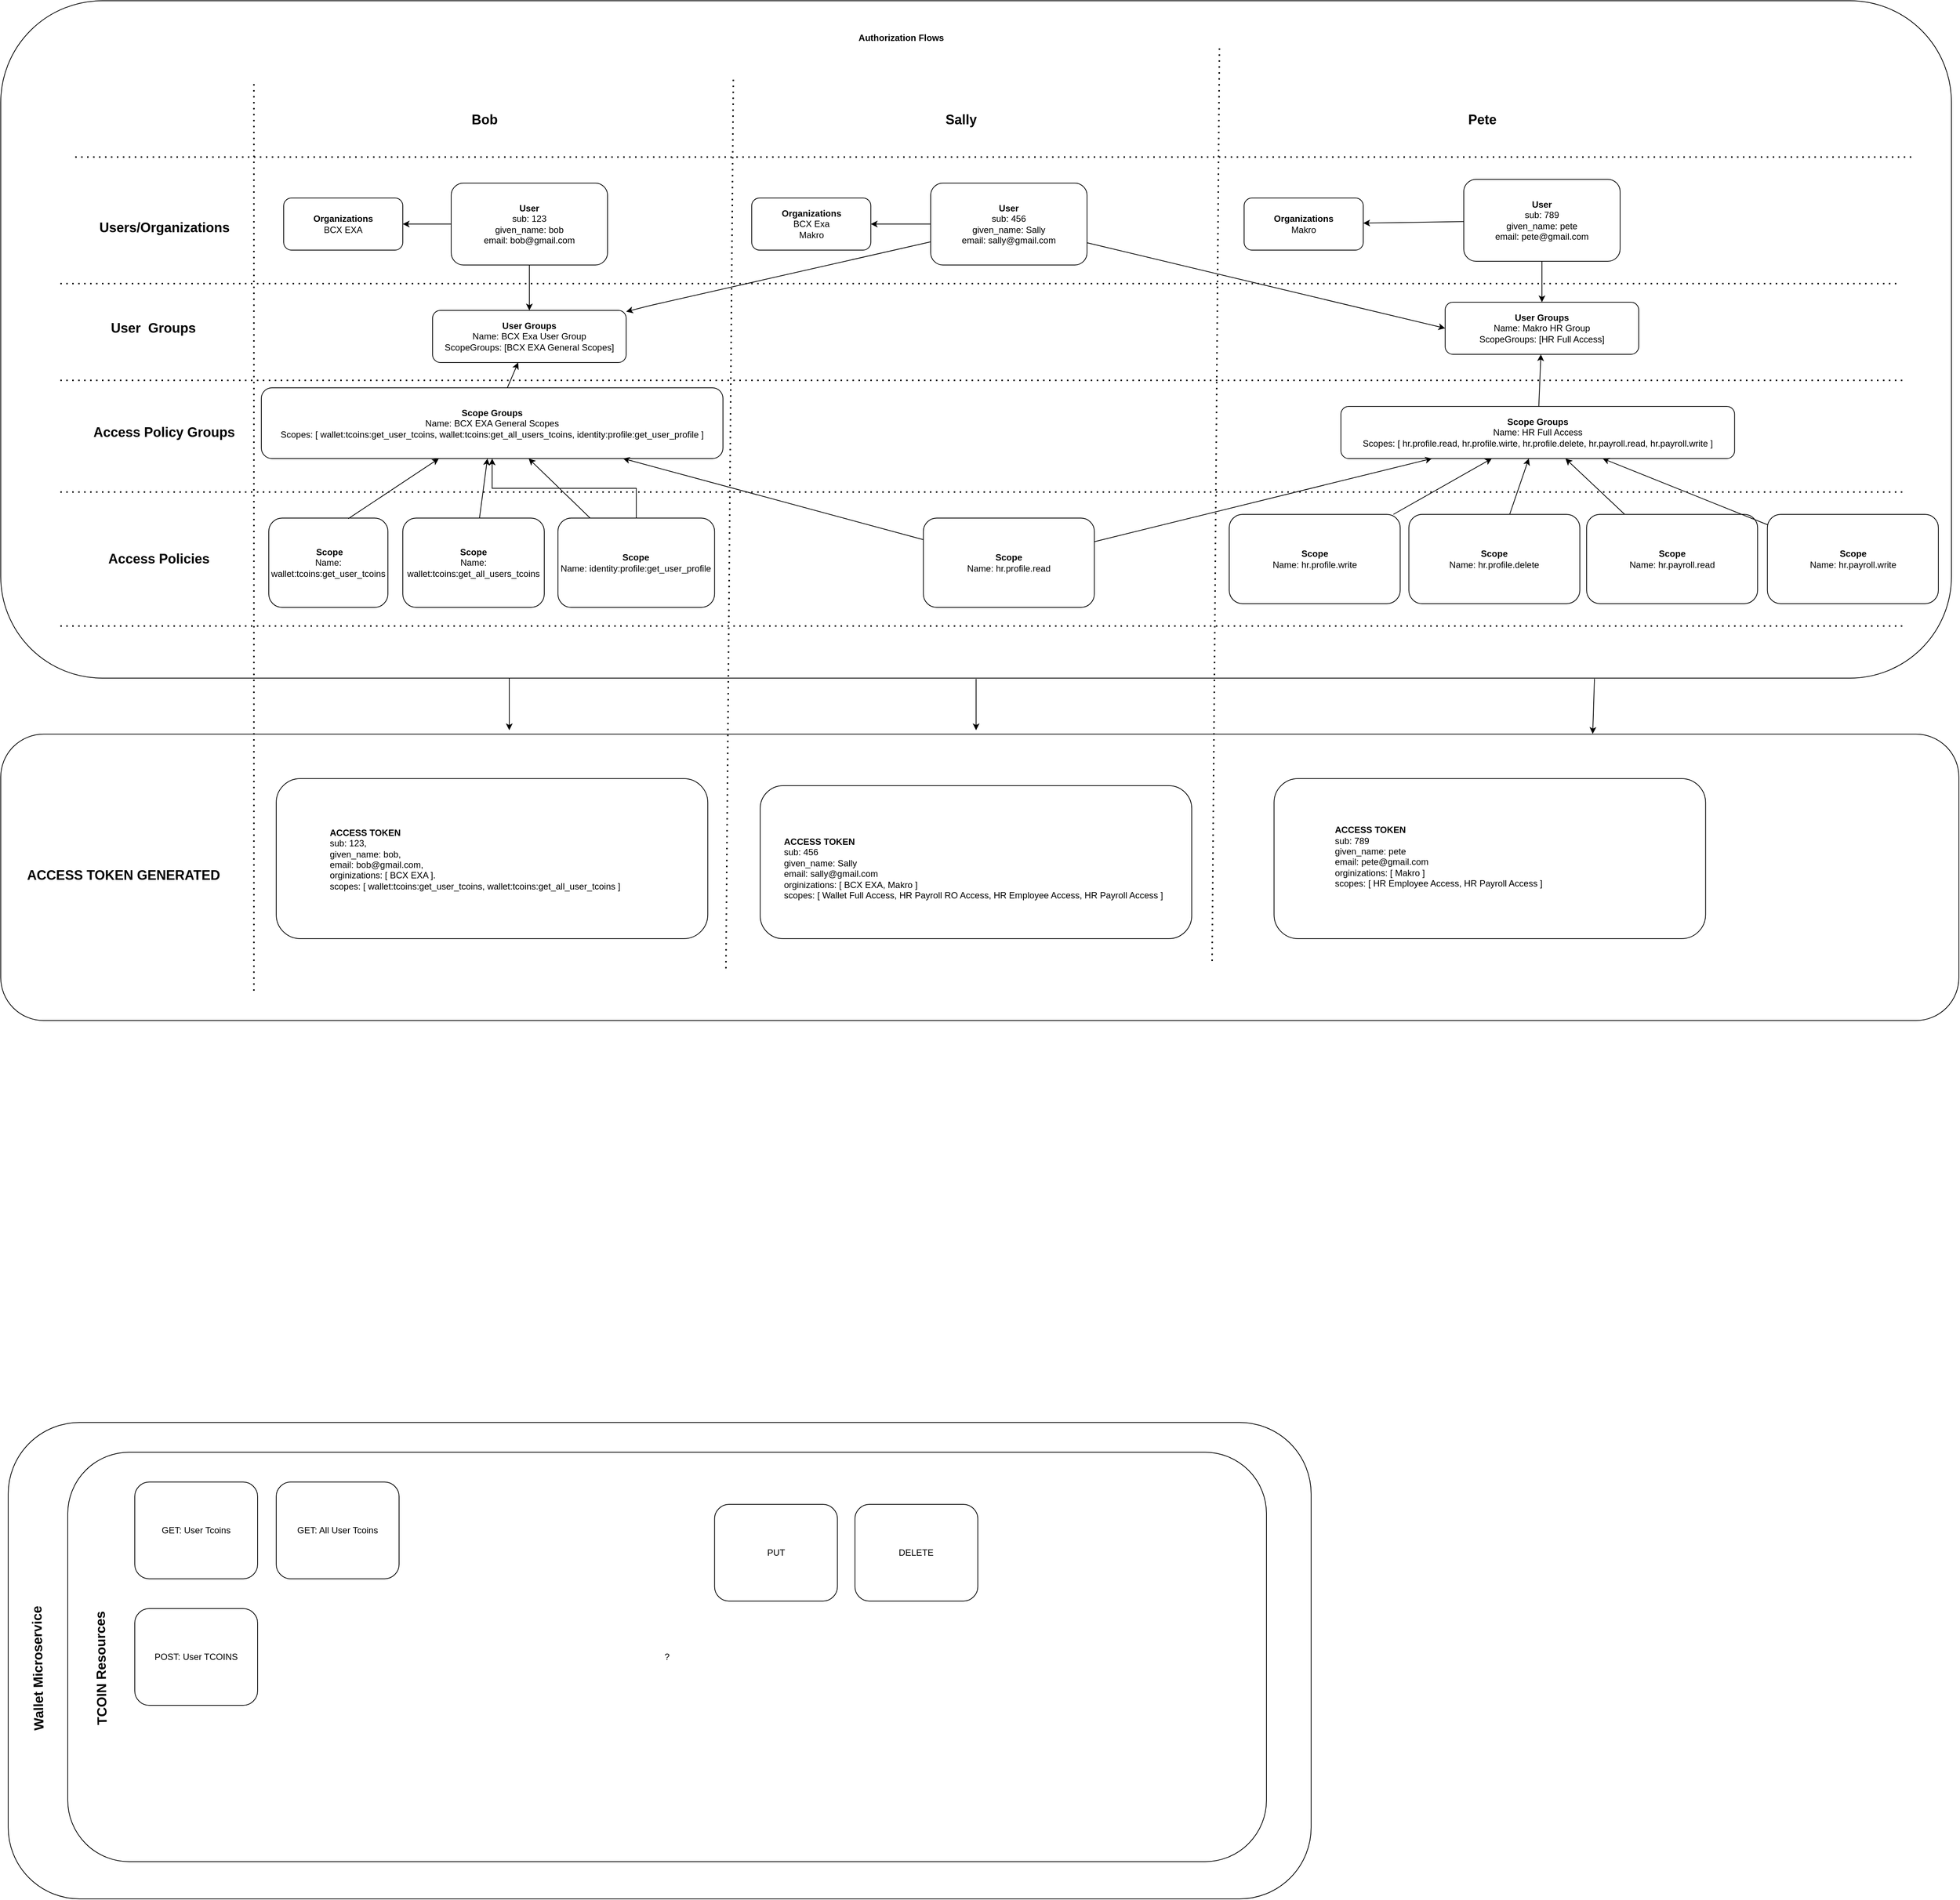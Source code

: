 <mxfile version="13.1.3">
    <diagram id="pUXx-3Z7_ycYUZh1yO9O" name="Page-1">
        <mxGraphModel dx="3816" dy="2129" grid="1" gridSize="10" guides="1" tooltips="1" connect="1" arrows="1" fold="1" page="1" pageScale="1" pageWidth="827" pageHeight="1169" math="0" shadow="0">
            <root>
                <mxCell id="0"/>
                <mxCell id="1" parent="0"/>
                <mxCell id="Rg4nydZVu3BLBVoIoVRg-122" value="&lt;div style=&quot;text-align: center&quot;&gt;&lt;br&gt;&lt;/div&gt;" style="rounded=1;whiteSpace=wrap;html=1;align=left;" parent="1" vertex="1">
                    <mxGeometry x="-510" y="1330" width="1750" height="640" as="geometry"/>
                </mxCell>
                <mxCell id="Rg4nydZVu3BLBVoIoVRg-119" value="&lt;div style=&quot;text-align: center&quot;&gt;&lt;br&gt;&lt;/div&gt;" style="rounded=1;whiteSpace=wrap;html=1;align=left;" parent="1" vertex="1">
                    <mxGeometry x="-520" y="405.25" width="2630" height="384.75" as="geometry"/>
                </mxCell>
                <mxCell id="Rg4nydZVu3BLBVoIoVRg-110" value="&lt;div style=&quot;text-align: center&quot;&gt;&lt;br&gt;&lt;/div&gt;" style="rounded=1;whiteSpace=wrap;html=1;align=left;" parent="1" vertex="1">
                    <mxGeometry x="-520" y="-580" width="2620" height="910" as="geometry"/>
                </mxCell>
                <mxCell id="8q8ekwE0IZedJlm-Vp6M-1" value="&lt;b&gt;User &lt;br&gt;&lt;/b&gt;sub: 123&lt;br&gt;given_name: bob&lt;br&gt;email: bob@gmail.com" style="rounded=1;whiteSpace=wrap;html=1;" parent="1" vertex="1">
                    <mxGeometry x="85" y="-335" width="210" height="110" as="geometry"/>
                </mxCell>
                <mxCell id="8q8ekwE0IZedJlm-Vp6M-50" value="&lt;b&gt;Organizations&lt;/b&gt;&lt;br&gt;BCX EXA" style="rounded=1;whiteSpace=wrap;html=1;" parent="1" vertex="1">
                    <mxGeometry x="-140" y="-315" width="160" height="70" as="geometry"/>
                </mxCell>
                <mxCell id="8q8ekwE0IZedJlm-Vp6M-51" value="" style="endArrow=classic;html=1;" parent="1" source="8q8ekwE0IZedJlm-Vp6M-1" target="8q8ekwE0IZedJlm-Vp6M-50" edge="1">
                    <mxGeometry width="50" height="50" relative="1" as="geometry">
                        <mxPoint x="-80" y="-135" as="sourcePoint"/>
                        <mxPoint x="-30" y="-185" as="targetPoint"/>
                    </mxGeometry>
                </mxCell>
                <mxCell id="8q8ekwE0IZedJlm-Vp6M-54" value="&lt;b&gt;User Groups&lt;/b&gt;&lt;br&gt;Name: BCX Exa User Group&lt;br&gt;ScopeGroups: [BCX EXA General Scopes]" style="rounded=1;whiteSpace=wrap;html=1;" parent="1" vertex="1">
                    <mxGeometry x="60" y="-164" width="260" height="70" as="geometry"/>
                </mxCell>
                <mxCell id="8q8ekwE0IZedJlm-Vp6M-57" value="" style="endArrow=classic;html=1;" parent="1" source="8q8ekwE0IZedJlm-Vp6M-1" target="8q8ekwE0IZedJlm-Vp6M-54" edge="1">
                    <mxGeometry width="50" height="50" relative="1" as="geometry">
                        <mxPoint x="-14.25" y="-90" as="sourcePoint"/>
                        <mxPoint x="-234.25" y="105" as="targetPoint"/>
                    </mxGeometry>
                </mxCell>
                <mxCell id="8q8ekwE0IZedJlm-Vp6M-70" value="Authorization Flows" style="text;html=1;strokeColor=none;fillColor=none;align=center;verticalAlign=middle;whiteSpace=wrap;rounded=0;fontStyle=1" parent="1" vertex="1">
                    <mxGeometry x="620" y="-540" width="138.5" height="20" as="geometry"/>
                </mxCell>
                <mxCell id="8q8ekwE0IZedJlm-Vp6M-164" value="&lt;b&gt;Scope Groups&lt;/b&gt;&lt;br&gt;Name: BCX EXA General Scopes&lt;br&gt;Scopes: [ wallet:tcoins:get_user_tcoins, wallet:tcoins:get_all_users_tcoins, identity:profile:get_user_profile ]" style="rounded=1;whiteSpace=wrap;html=1;" parent="1" vertex="1">
                    <mxGeometry x="-170" y="-60" width="620" height="95" as="geometry"/>
                </mxCell>
                <mxCell id="8q8ekwE0IZedJlm-Vp6M-165" value="" style="endArrow=classic;html=1;" parent="1" source="8q8ekwE0IZedJlm-Vp6M-164" target="8q8ekwE0IZedJlm-Vp6M-54" edge="1">
                    <mxGeometry width="50" height="50" relative="1" as="geometry">
                        <mxPoint x="-209.316" y="5" as="sourcePoint"/>
                        <mxPoint x="-118.526" y="105" as="targetPoint"/>
                    </mxGeometry>
                </mxCell>
                <mxCell id="8q8ekwE0IZedJlm-Vp6M-166" value="&lt;b&gt;&amp;nbsp;Scope&lt;/b&gt;&lt;br&gt;Name: wallet:tcoins:get_user_tcoins" style="rounded=1;whiteSpace=wrap;html=1;" parent="1" vertex="1">
                    <mxGeometry x="-160" y="115" width="160" height="120" as="geometry"/>
                </mxCell>
                <mxCell id="Rg4nydZVu3BLBVoIoVRg-2" value="&lt;b&gt;Scope&lt;/b&gt;&lt;br&gt;Name: hr.profile.read" style="rounded=1;whiteSpace=wrap;html=1;" parent="1" vertex="1">
                    <mxGeometry x="719.19" y="115" width="229.63" height="120" as="geometry"/>
                </mxCell>
                <mxCell id="Rg4nydZVu3BLBVoIoVRg-3" value="" style="endArrow=classic;html=1;exitX=0.667;exitY=0.007;exitDx=0;exitDy=0;exitPerimeter=0;" parent="1" source="8q8ekwE0IZedJlm-Vp6M-166" target="8q8ekwE0IZedJlm-Vp6M-164" edge="1">
                    <mxGeometry width="50" height="50" relative="1" as="geometry">
                        <mxPoint x="30.75" y="255" as="sourcePoint"/>
                        <mxPoint x="80.75" y="205" as="targetPoint"/>
                    </mxGeometry>
                </mxCell>
                <mxCell id="Rg4nydZVu3BLBVoIoVRg-4" value="" style="endArrow=classic;html=1;" parent="1" source="Rg4nydZVu3BLBVoIoVRg-2" target="8q8ekwE0IZedJlm-Vp6M-164" edge="1">
                    <mxGeometry width="50" height="50" relative="1" as="geometry">
                        <mxPoint x="40.75" y="265" as="sourcePoint"/>
                        <mxPoint x="272.496" y="65" as="targetPoint"/>
                    </mxGeometry>
                </mxCell>
                <mxCell id="Rg4nydZVu3BLBVoIoVRg-43" value="" style="endArrow=none;dashed=1;html=1;dashPattern=1 3;strokeWidth=2;" parent="1" edge="1">
                    <mxGeometry width="50" height="50" relative="1" as="geometry">
                        <mxPoint x="-440" y="-200" as="sourcePoint"/>
                        <mxPoint x="2030" y="-200" as="targetPoint"/>
                    </mxGeometry>
                </mxCell>
                <mxCell id="Rg4nydZVu3BLBVoIoVRg-44" value="&lt;font style=&quot;font-size: 18px&quot;&gt;Users/Organizations&lt;/font&gt;" style="text;html=1;strokeColor=none;fillColor=none;align=center;verticalAlign=middle;whiteSpace=wrap;rounded=0;fontStyle=1" parent="1" vertex="1">
                    <mxGeometry x="-320" y="-285" width="40" height="20" as="geometry"/>
                </mxCell>
                <mxCell id="Rg4nydZVu3BLBVoIoVRg-45" value="" style="endArrow=none;dashed=1;html=1;dashPattern=1 3;strokeWidth=2;" parent="1" edge="1">
                    <mxGeometry width="50" height="50" relative="1" as="geometry">
                        <mxPoint x="-440" y="-70" as="sourcePoint"/>
                        <mxPoint x="2040" y="-70" as="targetPoint"/>
                    </mxGeometry>
                </mxCell>
                <mxCell id="Rg4nydZVu3BLBVoIoVRg-46" value="&lt;font style=&quot;font-size: 18px&quot;&gt;User&amp;nbsp; Groups&lt;/font&gt;" style="text;html=1;strokeColor=none;fillColor=none;align=center;verticalAlign=middle;whiteSpace=wrap;rounded=0;fontStyle=1" parent="1" vertex="1">
                    <mxGeometry x="-385" y="-150" width="140" height="20" as="geometry"/>
                </mxCell>
                <mxCell id="Rg4nydZVu3BLBVoIoVRg-47" value="" style="endArrow=none;dashed=1;html=1;dashPattern=1 3;strokeWidth=2;" parent="1" edge="1">
                    <mxGeometry width="50" height="50" relative="1" as="geometry">
                        <mxPoint x="-440" y="80" as="sourcePoint"/>
                        <mxPoint x="2040" y="80" as="targetPoint"/>
                    </mxGeometry>
                </mxCell>
                <mxCell id="Rg4nydZVu3BLBVoIoVRg-48" value="&lt;font style=&quot;font-size: 18px&quot;&gt;Access Policy Groups&lt;/font&gt;" style="text;html=1;strokeColor=none;fillColor=none;align=center;verticalAlign=middle;whiteSpace=wrap;rounded=0;fontStyle=1" parent="1" vertex="1">
                    <mxGeometry x="-413" y="-10" width="225" height="20" as="geometry"/>
                </mxCell>
                <mxCell id="Rg4nydZVu3BLBVoIoVRg-49" value="&lt;font style=&quot;font-size: 18px&quot;&gt;Access Policies&lt;/font&gt;" style="text;html=1;strokeColor=none;fillColor=none;align=center;verticalAlign=middle;whiteSpace=wrap;rounded=0;fontStyle=1" parent="1" vertex="1">
                    <mxGeometry x="-420" y="160" width="225" height="20" as="geometry"/>
                </mxCell>
                <mxCell id="Rg4nydZVu3BLBVoIoVRg-50" value="" style="endArrow=none;dashed=1;html=1;dashPattern=1 3;strokeWidth=2;" parent="1" edge="1">
                    <mxGeometry width="50" height="50" relative="1" as="geometry">
                        <mxPoint x="-440" y="260" as="sourcePoint"/>
                        <mxPoint x="2040" y="260" as="targetPoint"/>
                    </mxGeometry>
                </mxCell>
                <mxCell id="Rg4nydZVu3BLBVoIoVRg-51" value="" style="endArrow=none;dashed=1;html=1;dashPattern=1 3;strokeWidth=2;" parent="1" edge="1">
                    <mxGeometry width="50" height="50" relative="1" as="geometry">
                        <mxPoint x="-420" y="-370.0" as="sourcePoint"/>
                        <mxPoint x="2050" y="-370.0" as="targetPoint"/>
                    </mxGeometry>
                </mxCell>
                <mxCell id="Rg4nydZVu3BLBVoIoVRg-52" value="&lt;b&gt;User &lt;br&gt;&lt;/b&gt;sub: 456&lt;br&gt;given_name: Sally&lt;br&gt;email: sally@gmail.com" style="rounded=1;whiteSpace=wrap;html=1;" parent="1" vertex="1">
                    <mxGeometry x="729" y="-335" width="210" height="110" as="geometry"/>
                </mxCell>
                <mxCell id="Rg4nydZVu3BLBVoIoVRg-53" value="&lt;b&gt;Organizations&lt;/b&gt;&lt;br&gt;BCX Exa&lt;br&gt;Makro" style="rounded=1;whiteSpace=wrap;html=1;" parent="1" vertex="1">
                    <mxGeometry x="488.62" y="-315" width="160" height="70" as="geometry"/>
                </mxCell>
                <mxCell id="Rg4nydZVu3BLBVoIoVRg-54" value="" style="endArrow=classic;html=1;" parent="1" source="Rg4nydZVu3BLBVoIoVRg-52" target="Rg4nydZVu3BLBVoIoVRg-53" edge="1">
                    <mxGeometry width="50" height="50" relative="1" as="geometry">
                        <mxPoint x="589" y="-140" as="sourcePoint"/>
                        <mxPoint x="639" y="-190" as="targetPoint"/>
                    </mxGeometry>
                </mxCell>
                <mxCell id="Rg4nydZVu3BLBVoIoVRg-56" value="" style="endArrow=classic;html=1;" parent="1" source="Rg4nydZVu3BLBVoIoVRg-52" target="8q8ekwE0IZedJlm-Vp6M-54" edge="1">
                    <mxGeometry width="50" height="50" relative="1" as="geometry">
                        <mxPoint x="625.75" y="-95" as="sourcePoint"/>
                        <mxPoint x="830" y="-180" as="targetPoint"/>
                        <Array as="points">
                            <mxPoint x="350" y="-170"/>
                        </Array>
                    </mxGeometry>
                </mxCell>
                <mxCell id="Rg4nydZVu3BLBVoIoVRg-63" value="&lt;b&gt;User &lt;br&gt;&lt;/b&gt;sub: 789&lt;br&gt;given_name: pete&lt;br&gt;email: pete@gmail.com" style="rounded=1;whiteSpace=wrap;html=1;" parent="1" vertex="1">
                    <mxGeometry x="1445" y="-340" width="210" height="110" as="geometry"/>
                </mxCell>
                <mxCell id="Rg4nydZVu3BLBVoIoVRg-64" value="&lt;b&gt;Organizations&lt;/b&gt;&lt;br&gt;Makro" style="rounded=1;whiteSpace=wrap;html=1;" parent="1" vertex="1">
                    <mxGeometry x="1150" y="-315" width="160" height="70" as="geometry"/>
                </mxCell>
                <mxCell id="Rg4nydZVu3BLBVoIoVRg-65" value="" style="endArrow=classic;html=1;" parent="1" source="Rg4nydZVu3BLBVoIoVRg-63" target="Rg4nydZVu3BLBVoIoVRg-64" edge="1">
                    <mxGeometry width="50" height="50" relative="1" as="geometry">
                        <mxPoint x="1210" y="-135" as="sourcePoint"/>
                        <mxPoint x="1260" y="-185" as="targetPoint"/>
                    </mxGeometry>
                </mxCell>
                <mxCell id="Rg4nydZVu3BLBVoIoVRg-66" value="&lt;b&gt;User Groups&lt;/b&gt;&lt;br&gt;Name: Makro HR Group&lt;br&gt;ScopeGroups: [HR Full Access]" style="rounded=1;whiteSpace=wrap;html=1;" parent="1" vertex="1">
                    <mxGeometry x="1420" y="-175" width="260" height="70" as="geometry"/>
                </mxCell>
                <mxCell id="Rg4nydZVu3BLBVoIoVRg-67" value="" style="endArrow=classic;html=1;" parent="1" source="Rg4nydZVu3BLBVoIoVRg-63" target="Rg4nydZVu3BLBVoIoVRg-66" edge="1">
                    <mxGeometry width="50" height="50" relative="1" as="geometry">
                        <mxPoint x="1275.75" y="-90" as="sourcePoint"/>
                        <mxPoint x="1055.75" y="105" as="targetPoint"/>
                    </mxGeometry>
                </mxCell>
                <mxCell id="Rg4nydZVu3BLBVoIoVRg-68" value="&lt;b&gt;Scope Groups&lt;/b&gt;&lt;br&gt;Name: HR Full Access&lt;br&gt;Scopes: [ hr.profile.read, hr.profile.wirte, hr.profile.delete, hr.payroll.read, hr.payroll.write ]" style="rounded=1;whiteSpace=wrap;html=1;" parent="1" vertex="1">
                    <mxGeometry x="1280" y="-35" width="528.75" height="70" as="geometry"/>
                </mxCell>
                <mxCell id="Rg4nydZVu3BLBVoIoVRg-69" value="" style="endArrow=classic;html=1;" parent="1" source="Rg4nydZVu3BLBVoIoVRg-68" target="Rg4nydZVu3BLBVoIoVRg-66" edge="1">
                    <mxGeometry width="50" height="50" relative="1" as="geometry">
                        <mxPoint x="1080.684" y="5" as="sourcePoint"/>
                        <mxPoint x="1171.474" y="105" as="targetPoint"/>
                    </mxGeometry>
                </mxCell>
                <mxCell id="Rg4nydZVu3BLBVoIoVRg-74" value="" style="endArrow=classic;html=1;entryX=0;entryY=0.5;entryDx=0;entryDy=0;" parent="1" source="Rg4nydZVu3BLBVoIoVRg-52" target="Rg4nydZVu3BLBVoIoVRg-66" edge="1">
                    <mxGeometry width="50" height="50" relative="1" as="geometry">
                        <mxPoint x="919" y="-199.998" as="sourcePoint"/>
                        <mxPoint x="539" y="-113.493" as="targetPoint"/>
                    </mxGeometry>
                </mxCell>
                <mxCell id="Rg4nydZVu3BLBVoIoVRg-75" value="" style="endArrow=classic;html=1;" parent="1" source="Rg4nydZVu3BLBVoIoVRg-2" target="Rg4nydZVu3BLBVoIoVRg-68" edge="1">
                    <mxGeometry width="50" height="50" relative="1" as="geometry">
                        <mxPoint x="729.19" y="154.196" as="sourcePoint"/>
                        <mxPoint x="359.456" y="55" as="targetPoint"/>
                    </mxGeometry>
                </mxCell>
                <mxCell id="Rg4nydZVu3BLBVoIoVRg-76" value="&lt;b&gt;Scope&lt;/b&gt;&lt;br&gt;Name: hr.profile.write" style="rounded=1;whiteSpace=wrap;html=1;" parent="1" vertex="1">
                    <mxGeometry x="1130" y="110" width="229.63" height="120" as="geometry"/>
                </mxCell>
                <mxCell id="Rg4nydZVu3BLBVoIoVRg-77" value="" style="endArrow=classic;html=1;" parent="1" source="Rg4nydZVu3BLBVoIoVRg-76" target="Rg4nydZVu3BLBVoIoVRg-68" edge="1">
                    <mxGeometry width="50" height="50" relative="1" as="geometry">
                        <mxPoint x="1069.82" y="146.37" as="sourcePoint"/>
                        <mxPoint x="1385.973" y="40" as="targetPoint"/>
                    </mxGeometry>
                </mxCell>
                <mxCell id="Rg4nydZVu3BLBVoIoVRg-78" value="&lt;b&gt;Scope&lt;/b&gt;&lt;br&gt;Name: wallet:tcoins:get_all_users_tcoins" style="rounded=1;whiteSpace=wrap;html=1;" parent="1" vertex="1">
                    <mxGeometry x="20" y="115" width="190.01" height="120" as="geometry"/>
                </mxCell>
                <mxCell id="Rg4nydZVu3BLBVoIoVRg-79" value="" style="endArrow=classic;html=1;" parent="1" source="Rg4nydZVu3BLBVoIoVRg-78" target="8q8ekwE0IZedJlm-Vp6M-164" edge="1">
                    <mxGeometry width="50" height="50" relative="1" as="geometry">
                        <mxPoint x="78.285" y="125.84" as="sourcePoint"/>
                        <mxPoint x="159.75" y="55" as="targetPoint"/>
                    </mxGeometry>
                </mxCell>
                <mxCell id="Rg4nydZVu3BLBVoIoVRg-80" value="" style="endArrow=none;dashed=1;html=1;dashPattern=1 3;strokeWidth=2;" parent="1" edge="1">
                    <mxGeometry width="50" height="50" relative="1" as="geometry">
                        <mxPoint x="-180" y="750" as="sourcePoint"/>
                        <mxPoint x="-180" y="-470" as="targetPoint"/>
                    </mxGeometry>
                </mxCell>
                <mxCell id="Rg4nydZVu3BLBVoIoVRg-82" value="" style="endArrow=none;dashed=1;html=1;dashPattern=1 3;strokeWidth=2;" parent="1" edge="1">
                    <mxGeometry width="50" height="50" relative="1" as="geometry">
                        <mxPoint x="454" y="720" as="sourcePoint"/>
                        <mxPoint x="464" y="-480.0" as="targetPoint"/>
                    </mxGeometry>
                </mxCell>
                <mxCell id="Rg4nydZVu3BLBVoIoVRg-83" value="" style="endArrow=none;dashed=1;html=1;dashPattern=1 3;strokeWidth=2;" parent="1" edge="1">
                    <mxGeometry width="50" height="50" relative="1" as="geometry">
                        <mxPoint x="1107" y="710" as="sourcePoint"/>
                        <mxPoint x="1116.87" y="-520.0" as="targetPoint"/>
                    </mxGeometry>
                </mxCell>
                <mxCell id="Rg4nydZVu3BLBVoIoVRg-84" value="&lt;font style=&quot;font-size: 18px&quot;&gt;Bob&lt;/font&gt;" style="text;html=1;strokeColor=none;fillColor=none;align=center;verticalAlign=middle;whiteSpace=wrap;rounded=0;fontStyle=1" parent="1" vertex="1">
                    <mxGeometry x="110" y="-430" width="40" height="20" as="geometry"/>
                </mxCell>
                <mxCell id="Rg4nydZVu3BLBVoIoVRg-85" value="&lt;font style=&quot;font-size: 18px&quot;&gt;Sally&lt;/font&gt;" style="text;html=1;strokeColor=none;fillColor=none;align=center;verticalAlign=middle;whiteSpace=wrap;rounded=0;fontStyle=1" parent="1" vertex="1">
                    <mxGeometry x="750" y="-430" width="40" height="20" as="geometry"/>
                </mxCell>
                <mxCell id="Rg4nydZVu3BLBVoIoVRg-86" value="&lt;font style=&quot;font-size: 18px&quot;&gt;Pete&lt;/font&gt;" style="text;html=1;strokeColor=none;fillColor=none;align=center;verticalAlign=middle;whiteSpace=wrap;rounded=0;fontStyle=1" parent="1" vertex="1">
                    <mxGeometry x="1450" y="-430" width="40" height="20" as="geometry"/>
                </mxCell>
                <mxCell id="Rg4nydZVu3BLBVoIoVRg-106" value="" style="endArrow=classic;html=1;" parent="1" edge="1">
                    <mxGeometry width="50" height="50" relative="1" as="geometry">
                        <mxPoint x="163" y="330" as="sourcePoint"/>
                        <mxPoint x="163" y="400" as="targetPoint"/>
                    </mxGeometry>
                </mxCell>
                <mxCell id="Rg4nydZVu3BLBVoIoVRg-107" value="&lt;div style=&quot;text-align: center&quot;&gt;&lt;br&gt;&lt;/div&gt;" style="rounded=1;whiteSpace=wrap;html=1;align=left;" parent="1" vertex="1">
                    <mxGeometry x="-150" y="465" width="579.62" height="215" as="geometry"/>
                </mxCell>
                <mxCell id="Rg4nydZVu3BLBVoIoVRg-108" value="&lt;div&gt;&lt;b&gt;ACCESS TOKEN&lt;/b&gt;&lt;/div&gt;&lt;div&gt;sub: 123,&lt;/div&gt;&lt;span&gt;&lt;div&gt;&lt;span&gt;given_name: bob,&lt;/span&gt;&lt;/div&gt;&lt;div&gt;&lt;span&gt;email: bob@gmail.com,&lt;/span&gt;&lt;/div&gt;&lt;div&gt;&lt;span&gt;orginizations: [ BCX EXA ].&lt;/span&gt;&lt;/div&gt;scopes: [ wallet:tcoins:get_user_tcoins, wallet:tcoins:get_all_user_tcoins ]&lt;br&gt;&lt;/span&gt;&lt;div&gt;&lt;br&gt;&lt;/div&gt;&lt;div&gt;&lt;br&gt;&lt;/div&gt;&lt;span&gt;&lt;br&gt;&lt;/span&gt;" style="text;html=1;strokeColor=none;fillColor=none;align=left;verticalAlign=middle;whiteSpace=wrap;rounded=0;" parent="1" vertex="1">
                    <mxGeometry x="-80" y="520" width="420" height="150" as="geometry"/>
                </mxCell>
                <mxCell id="Rg4nydZVu3BLBVoIoVRg-109" value="&lt;span style=&quot;font-size: 18px&quot;&gt;ACCESS TOKEN GENERATED&lt;/span&gt;" style="text;html=1;strokeColor=none;fillColor=none;align=center;verticalAlign=middle;whiteSpace=wrap;rounded=0;fontStyle=1" parent="1" vertex="1">
                    <mxGeometry x="-510" y="585" width="310" height="20" as="geometry"/>
                </mxCell>
                <mxCell id="Rg4nydZVu3BLBVoIoVRg-111" value="&lt;div style=&quot;text-align: center&quot;&gt;&lt;br&gt;&lt;/div&gt;" style="rounded=1;whiteSpace=wrap;html=1;align=left;" parent="1" vertex="1">
                    <mxGeometry x="500" y="474.5" width="579.62" height="205.5" as="geometry"/>
                </mxCell>
                <mxCell id="Rg4nydZVu3BLBVoIoVRg-112" value="&lt;div&gt;&lt;b&gt;ACCESS TOKEN&lt;/b&gt;&lt;/div&gt;&lt;div&gt;&lt;span style=&quot;text-align: center&quot;&gt;sub: 456&lt;/span&gt;&lt;br style=&quot;text-align: center&quot;&gt;&lt;span style=&quot;text-align: center&quot;&gt;given_name: Sally&lt;/span&gt;&lt;br style=&quot;text-align: center&quot;&gt;&lt;span style=&quot;text-align: center&quot;&gt;email: sally@gmail.com&lt;/span&gt;&lt;br&gt;&lt;/div&gt;&lt;span&gt;&lt;div&gt;&lt;span&gt;orginizations: [ BCX EXA, Makro ]&lt;/span&gt;&lt;/div&gt;scopes: [ Wallet Full Access, HR Payroll RO Access, HR Employee Access, HR Payroll Access ]&lt;br&gt;&lt;/span&gt;&lt;div&gt;&lt;br&gt;&lt;/div&gt;&lt;span&gt;&lt;br&gt;&lt;/span&gt;" style="text;html=1;strokeColor=none;fillColor=none;align=left;verticalAlign=middle;whiteSpace=wrap;rounded=0;" parent="1" vertex="1">
                    <mxGeometry x="530" y="530" width="530" height="140" as="geometry"/>
                </mxCell>
                <mxCell id="Rg4nydZVu3BLBVoIoVRg-113" value="&lt;div style=&quot;text-align: center&quot;&gt;&lt;br&gt;&lt;/div&gt;" style="rounded=1;whiteSpace=wrap;html=1;align=left;" parent="1" vertex="1">
                    <mxGeometry x="1190.19" y="465" width="579.62" height="215" as="geometry"/>
                </mxCell>
                <mxCell id="Rg4nydZVu3BLBVoIoVRg-115" value="" style="endArrow=classic;html=1;" parent="1" edge="1">
                    <mxGeometry width="50" height="50" relative="1" as="geometry">
                        <mxPoint x="790" y="331" as="sourcePoint"/>
                        <mxPoint x="790" y="400" as="targetPoint"/>
                    </mxGeometry>
                </mxCell>
                <mxCell id="Rg4nydZVu3BLBVoIoVRg-117" value="&lt;div&gt;&lt;b&gt;ACCESS TOKEN&lt;/b&gt;&lt;/div&gt;&lt;div&gt;&lt;span style=&quot;text-align: center&quot;&gt;sub: 789&lt;/span&gt;&lt;br style=&quot;text-align: center&quot;&gt;&lt;span style=&quot;text-align: center&quot;&gt;given_name: pete&lt;/span&gt;&lt;br style=&quot;text-align: center&quot;&gt;&lt;span style=&quot;text-align: center&quot;&gt;email: pete@gmail.com&lt;/span&gt;&lt;br&gt;&lt;/div&gt;&lt;span&gt;&lt;div&gt;&lt;span&gt;orginizations: [ Makro ]&lt;/span&gt;&lt;/div&gt;scopes: [ HR Employee Access, HR Payroll Access ]&lt;br&gt;&lt;/span&gt;&lt;span&gt;&lt;br&gt;&lt;/span&gt;" style="text;html=1;strokeColor=none;fillColor=none;align=left;verticalAlign=middle;whiteSpace=wrap;rounded=0;" parent="1" vertex="1">
                    <mxGeometry x="1270" y="517.25" width="420" height="120" as="geometry"/>
                </mxCell>
                <mxCell id="Rg4nydZVu3BLBVoIoVRg-121" value="" style="endArrow=classic;html=1;exitX=0.817;exitY=1.001;exitDx=0;exitDy=0;exitPerimeter=0;entryX=0.813;entryY=-0.001;entryDx=0;entryDy=0;entryPerimeter=0;" parent="1" source="Rg4nydZVu3BLBVoIoVRg-110" target="Rg4nydZVu3BLBVoIoVRg-119" edge="1">
                    <mxGeometry width="50" height="50" relative="1" as="geometry">
                        <mxPoint x="1480" y="350" as="sourcePoint"/>
                        <mxPoint x="1490" y="400" as="targetPoint"/>
                    </mxGeometry>
                </mxCell>
                <mxCell id="Rg4nydZVu3BLBVoIoVRg-123" value="?" style="rounded=1;whiteSpace=wrap;html=1;" parent="1" vertex="1">
                    <mxGeometry x="-430" y="1370" width="1610" height="550" as="geometry"/>
                </mxCell>
                <mxCell id="Rg4nydZVu3BLBVoIoVRg-124" value="&lt;b&gt;&lt;font style=&quot;font-size: 18px&quot;&gt;Wallet Microservice&lt;/font&gt;&lt;/b&gt;" style="text;html=1;strokeColor=none;fillColor=none;align=center;verticalAlign=middle;whiteSpace=wrap;rounded=0;rotation=-91;" parent="1" vertex="1">
                    <mxGeometry x="-555" y="1650" width="170" height="20" as="geometry"/>
                </mxCell>
                <mxCell id="Rg4nydZVu3BLBVoIoVRg-126" value="&lt;b&gt;&lt;font style=&quot;font-size: 18px&quot;&gt;TCOIN Resources&lt;/font&gt;&lt;/b&gt;" style="text;html=1;strokeColor=none;fillColor=none;align=center;verticalAlign=middle;whiteSpace=wrap;rounded=0;rotation=-91;" parent="1" vertex="1">
                    <mxGeometry x="-470" y="1650" width="170" height="20" as="geometry"/>
                </mxCell>
                <mxCell id="Rg4nydZVu3BLBVoIoVRg-127" value="GET: User Tcoins" style="rounded=1;whiteSpace=wrap;html=1;" parent="1" vertex="1">
                    <mxGeometry x="-340" y="1410" width="165" height="130" as="geometry"/>
                </mxCell>
                <mxCell id="Rg4nydZVu3BLBVoIoVRg-128" value="PUT" style="rounded=1;whiteSpace=wrap;html=1;" parent="1" vertex="1">
                    <mxGeometry x="438.75" y="1440" width="165" height="130" as="geometry"/>
                </mxCell>
                <mxCell id="Rg4nydZVu3BLBVoIoVRg-129" value="POST: User TCOINS" style="rounded=1;whiteSpace=wrap;html=1;" parent="1" vertex="1">
                    <mxGeometry x="-340" y="1580" width="165" height="130" as="geometry"/>
                </mxCell>
                <mxCell id="Rg4nydZVu3BLBVoIoVRg-130" value="DELETE" style="rounded=1;whiteSpace=wrap;html=1;" parent="1" vertex="1">
                    <mxGeometry x="627.3" y="1440" width="165" height="130" as="geometry"/>
                </mxCell>
                <mxCell id="Rg4nydZVu3BLBVoIoVRg-133" value="GET: All User Tcoins" style="rounded=1;whiteSpace=wrap;html=1;" parent="1" vertex="1">
                    <mxGeometry x="-150" y="1410" width="165" height="130" as="geometry"/>
                </mxCell>
                <mxCell id="Rg4nydZVu3BLBVoIoVRg-134" value="&lt;b&gt;Scope&lt;/b&gt;&lt;br&gt;Name: hr.profile.delete" style="rounded=1;whiteSpace=wrap;html=1;" parent="1" vertex="1">
                    <mxGeometry x="1371.25" y="110" width="229.63" height="120" as="geometry"/>
                </mxCell>
                <mxCell id="Rg4nydZVu3BLBVoIoVRg-135" value="" style="endArrow=classic;html=1;" parent="1" source="Rg4nydZVu3BLBVoIoVRg-134" target="Rg4nydZVu3BLBVoIoVRg-68" edge="1">
                    <mxGeometry width="50" height="50" relative="1" as="geometry">
                        <mxPoint x="1408.393" y="120" as="sourcePoint"/>
                        <mxPoint x="1465.163" y="40" as="targetPoint"/>
                    </mxGeometry>
                </mxCell>
                <mxCell id="Rg4nydZVu3BLBVoIoVRg-136" value="&lt;b&gt;Scope&lt;/b&gt;&lt;br&gt;Name: hr.payroll.read" style="rounded=1;whiteSpace=wrap;html=1;" parent="1" vertex="1">
                    <mxGeometry x="1610" y="110" width="229.63" height="120" as="geometry"/>
                </mxCell>
                <mxCell id="Rg4nydZVu3BLBVoIoVRg-137" value="&lt;b&gt;Scope&lt;/b&gt;&lt;br&gt;Name: hr.payroll.write" style="rounded=1;whiteSpace=wrap;html=1;" parent="1" vertex="1">
                    <mxGeometry x="1852.82" y="110" width="229.63" height="120" as="geometry"/>
                </mxCell>
                <mxCell id="Rg4nydZVu3BLBVoIoVRg-138" value="" style="endArrow=classic;html=1;" parent="1" source="Rg4nydZVu3BLBVoIoVRg-136" target="Rg4nydZVu3BLBVoIoVRg-68" edge="1">
                    <mxGeometry width="50" height="50" relative="1" as="geometry">
                        <mxPoint x="1516.645" y="120" as="sourcePoint"/>
                        <mxPoint x="1542.37" y="45" as="targetPoint"/>
                    </mxGeometry>
                </mxCell>
                <mxCell id="Rg4nydZVu3BLBVoIoVRg-139" value="" style="endArrow=classic;html=1;" parent="1" source="Rg4nydZVu3BLBVoIoVRg-137" target="Rg4nydZVu3BLBVoIoVRg-68" edge="1">
                    <mxGeometry width="50" height="50" relative="1" as="geometry">
                        <mxPoint x="1674.249" y="120" as="sourcePoint"/>
                        <mxPoint x="1592.517" y="45" as="targetPoint"/>
                    </mxGeometry>
                </mxCell>
                <mxCell id="4" value="" style="edgeStyle=orthogonalEdgeStyle;rounded=0;orthogonalLoop=1;jettySize=auto;html=1;" edge="1" parent="1" source="2" target="8q8ekwE0IZedJlm-Vp6M-164">
                    <mxGeometry relative="1" as="geometry"/>
                </mxCell>
                <mxCell id="2" value="&lt;b&gt;Scope&lt;/b&gt;&lt;br&gt;Name: identity:profile:get_user_profile" style="rounded=1;whiteSpace=wrap;html=1;" vertex="1" parent="1">
                    <mxGeometry x="228.36" y="115" width="210.39" height="120" as="geometry"/>
                </mxCell>
                <mxCell id="3" value="" style="endArrow=classic;html=1;" edge="1" parent="1" source="2" target="8q8ekwE0IZedJlm-Vp6M-164">
                    <mxGeometry width="50" height="50" relative="1" as="geometry">
                        <mxPoint x="150.718" y="125" as="sourcePoint"/>
                        <mxPoint x="185.001" y="45" as="targetPoint"/>
                    </mxGeometry>
                </mxCell>
            </root>
        </mxGraphModel>
    </diagram>
</mxfile>